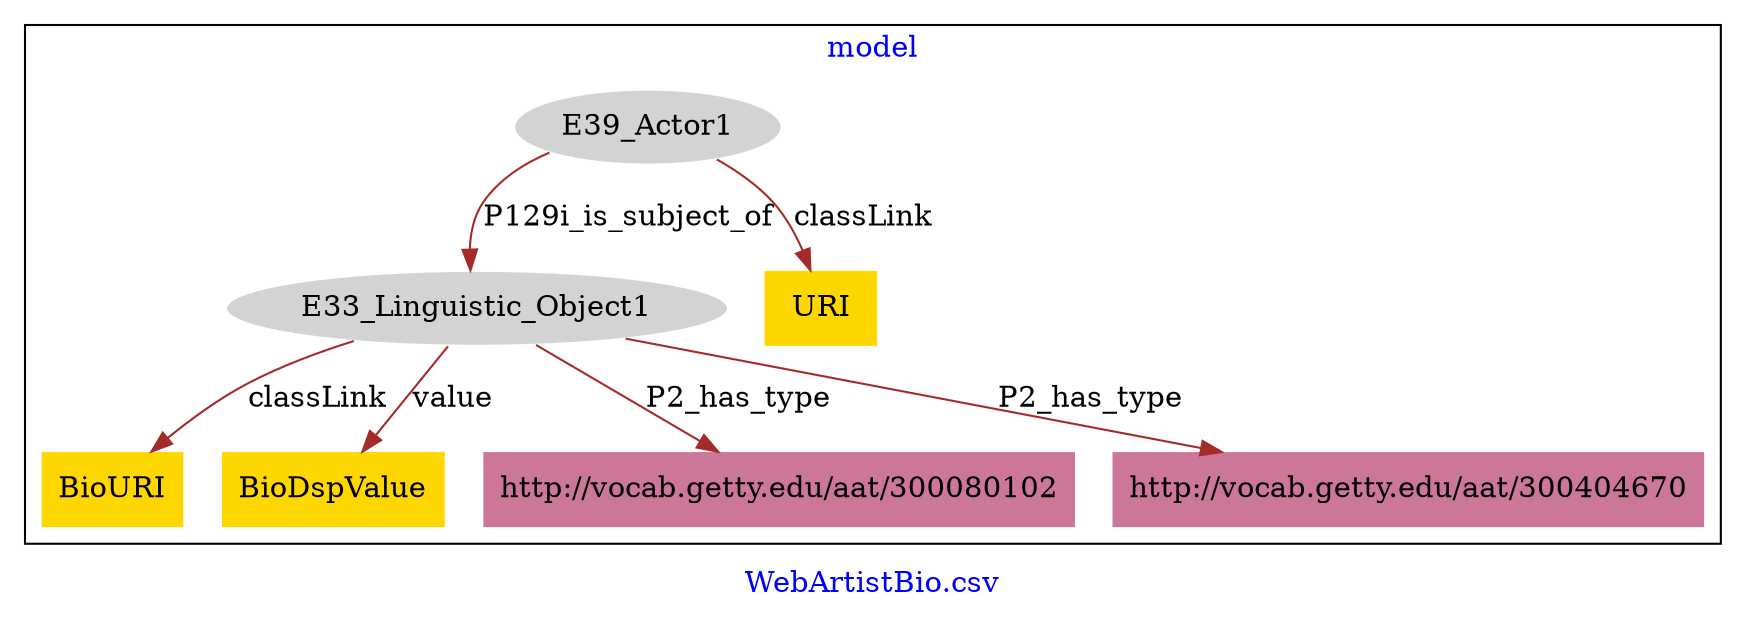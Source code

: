 digraph n0 {
fontcolor="blue"
remincross="true"
label="WebArtistBio.csv"
subgraph cluster {
label="model"
n2[style="filled",color="white",fillcolor="lightgray",label="E39_Actor1"];
n3[style="filled",color="white",fillcolor="lightgray",label="E33_Linguistic_Object1"];
n4[shape="plaintext",style="filled",fillcolor="gold",label="URI"];
n5[shape="plaintext",style="filled",fillcolor="gold",label="BioURI"];
n6[shape="plaintext",style="filled",fillcolor="gold",label="BioDspValue"];
n7[shape="plaintext",style="filled",fillcolor="#CC7799",label="http://vocab.getty.edu/aat/300080102"];
n8[shape="plaintext",style="filled",fillcolor="#CC7799",label="http://vocab.getty.edu/aat/300404670"];
}
n2 -> n3[color="brown",fontcolor="black",label="P129i_is_subject_of"]
n2 -> n4[color="brown",fontcolor="black",label="classLink"]
n3 -> n5[color="brown",fontcolor="black",label="classLink"]
n3 -> n6[color="brown",fontcolor="black",label="value"]
n3 -> n7[color="brown",fontcolor="black",label="P2_has_type"]
n3 -> n8[color="brown",fontcolor="black",label="P2_has_type"]
}
